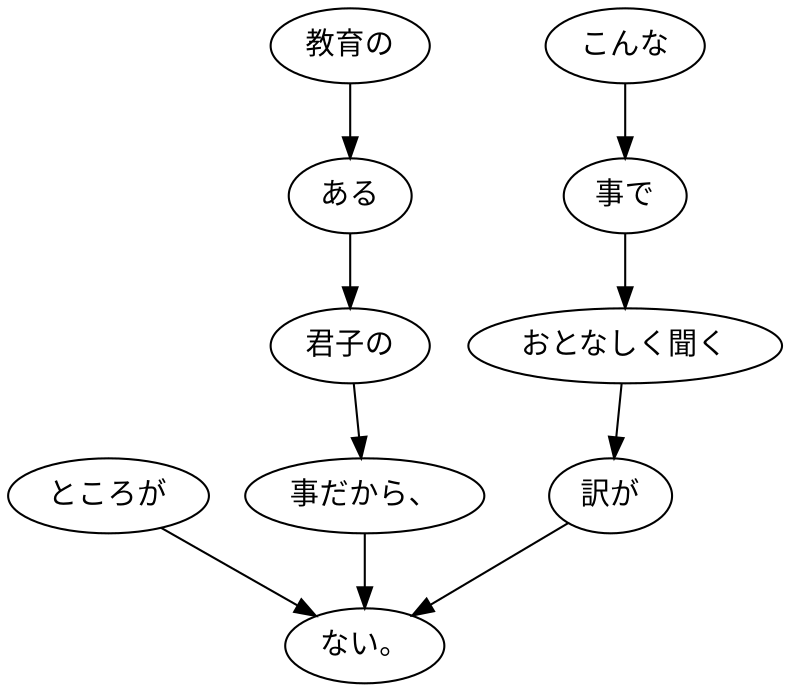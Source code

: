 digraph graph4728 {
	node0 [label="ところが"];
	node1 [label="教育の"];
	node2 [label="ある"];
	node3 [label="君子の"];
	node4 [label="事だから、"];
	node5 [label="こんな"];
	node6 [label="事で"];
	node7 [label="おとなしく聞く"];
	node8 [label="訳が"];
	node9 [label="ない。"];
	node0 -> node9;
	node1 -> node2;
	node2 -> node3;
	node3 -> node4;
	node4 -> node9;
	node5 -> node6;
	node6 -> node7;
	node7 -> node8;
	node8 -> node9;
}
